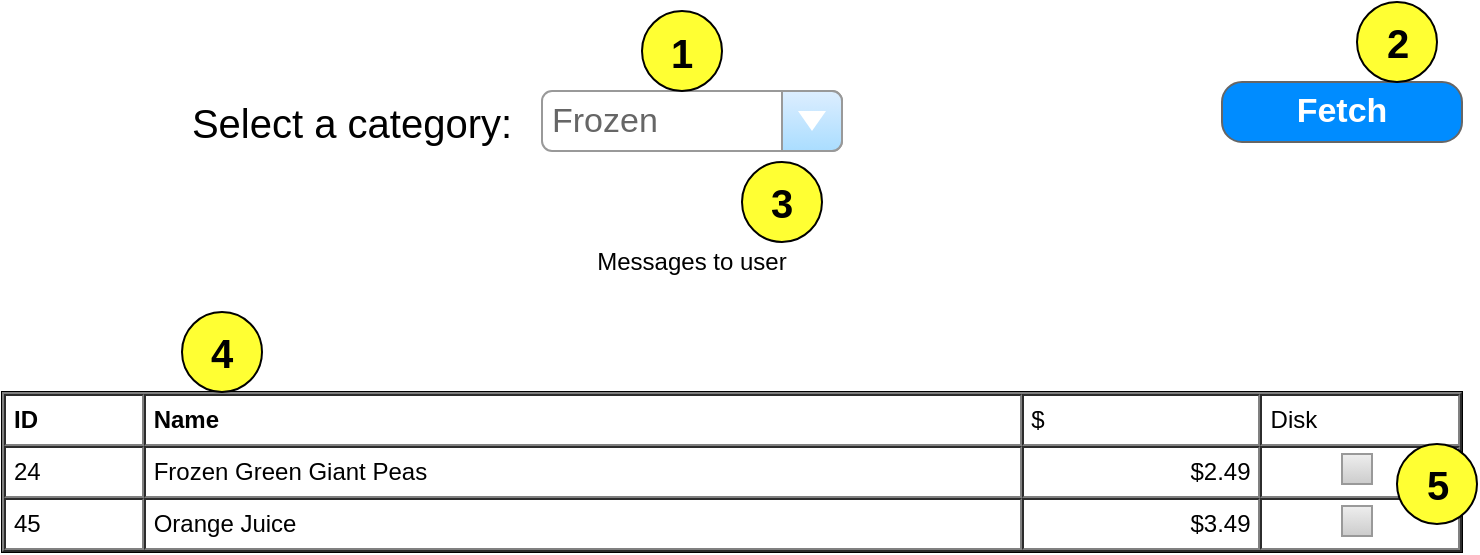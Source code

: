 <mxfile version="12.2.6" type="device" pages="1"><diagram id="JHMKBiwEheFq5ULmZMss" name="Page-1"><mxGraphModel dx="1408" dy="780" grid="1" gridSize="10" guides="1" tooltips="1" connect="1" arrows="1" fold="1" page="1" pageScale="1" pageWidth="850" pageHeight="1100" math="0" shadow="0"><root><mxCell id="0"/><mxCell id="1" parent="0"/><mxCell id="R4oI_hKyQpIq1jDEW_76-2" value="&lt;font style=&quot;font-size: 20px&quot;&gt;Select a category:&lt;/font&gt;" style="text;html=1;align=center;verticalAlign=middle;whiteSpace=wrap;rounded=0;" vertex="1" parent="1"><mxGeometry x="170" y="199" width="170" height="21" as="geometry"/></mxCell><mxCell id="R4oI_hKyQpIq1jDEW_76-4" value="Frozen" style="strokeWidth=1;shadow=0;dashed=0;align=center;html=1;shape=mxgraph.mockup.forms.comboBox;strokeColor=#999999;fillColor=#ddeeff;align=left;fillColor2=#aaddff;mainText=;fontColor=#666666;fontSize=17;spacingLeft=3;" vertex="1" parent="1"><mxGeometry x="350" y="194.5" width="150" height="30" as="geometry"/></mxCell><mxCell id="R4oI_hKyQpIq1jDEW_76-5" value="Fetch" style="strokeWidth=1;shadow=0;dashed=0;align=center;html=1;shape=mxgraph.mockup.buttons.button;strokeColor=#666666;fontColor=#ffffff;mainText=;buttonStyle=round;fontSize=17;fontStyle=1;fillColor=#008cff;whiteSpace=wrap;" vertex="1" parent="1"><mxGeometry x="690" y="190" width="120" height="30" as="geometry"/></mxCell><mxCell id="R4oI_hKyQpIq1jDEW_76-6" value="Messages to user" style="text;html=1;strokeColor=none;fillColor=none;align=center;verticalAlign=middle;whiteSpace=wrap;rounded=0;" vertex="1" parent="1"><mxGeometry x="350" y="270" width="150" height="20" as="geometry"/></mxCell><mxCell id="R4oI_hKyQpIq1jDEW_76-7" value="&lt;table cellpadding=&quot;4&quot; cellspacing=&quot;0&quot; border=&quot;1&quot; style=&quot;font-size: 1em ; width: 100% ; height: 100%&quot;&gt;&lt;tbody&gt;&lt;tr&gt;&lt;th&gt;ID&lt;/th&gt;&lt;th&gt;Name&lt;/th&gt;&lt;td&gt;$&lt;/td&gt;&lt;td&gt;Disk&lt;/td&gt;&lt;/tr&gt;&lt;tr&gt;&lt;td&gt;24&lt;/td&gt;&lt;td&gt;Frozen Green Giant Peas&lt;/td&gt;&lt;td style=&quot;text-align: right&quot;&gt;$2.49&lt;/td&gt;&lt;td&gt;&lt;br&gt;&lt;/td&gt;&lt;/tr&gt;&lt;tr&gt;&lt;td&gt;45&lt;/td&gt;&lt;td&gt;Orange Juice&lt;/td&gt;&lt;td style=&quot;text-align: right&quot;&gt;$3.49&lt;/td&gt;&lt;td&gt;&lt;br&gt;&lt;/td&gt;&lt;/tr&gt;&lt;/tbody&gt;&lt;/table&gt; " style="verticalAlign=top;align=left;overflow=fill;fontSize=12;fontFamily=Helvetica;html=1" vertex="1" parent="1"><mxGeometry x="80" y="345" width="730" height="80" as="geometry"/></mxCell><mxCell id="R4oI_hKyQpIq1jDEW_76-10" value="" style="strokeWidth=1;shadow=0;dashed=0;align=center;html=1;shape=mxgraph.mockup.forms.rrect;rSize=0;fillColor=#eeeeee;strokeColor=#999999;gradientColor=#cccccc;align=left;spacingLeft=4;fontSize=17;fontColor=#666666;labelPosition=right;" vertex="1" parent="1"><mxGeometry x="750" y="376" width="15" height="15" as="geometry"/></mxCell><mxCell id="R4oI_hKyQpIq1jDEW_76-15" value="" style="strokeWidth=1;shadow=0;dashed=0;align=center;html=1;shape=mxgraph.mockup.forms.rrect;rSize=0;fillColor=#eeeeee;strokeColor=#999999;gradientColor=#cccccc;align=left;spacingLeft=4;fontSize=17;fontColor=#666666;labelPosition=right;" vertex="1" parent="1"><mxGeometry x="750" y="402" width="15" height="15" as="geometry"/></mxCell><mxCell id="R4oI_hKyQpIq1jDEW_76-16" value="&lt;b&gt;&lt;font style=&quot;font-size: 20px&quot;&gt;1&lt;/font&gt;&lt;/b&gt;" style="text;html=1;strokeColor=#000000;fillColor=#FFFF33;align=center;verticalAlign=middle;whiteSpace=wrap;rounded=1;arcSize=50;" vertex="1" parent="1"><mxGeometry x="400" y="154.5" width="40" height="40" as="geometry"/></mxCell><mxCell id="R4oI_hKyQpIq1jDEW_76-18" value="&lt;b&gt;&lt;font style=&quot;font-size: 20px&quot;&gt;2&lt;/font&gt;&lt;/b&gt;" style="text;html=1;strokeColor=#000000;fillColor=#FFFF33;align=center;verticalAlign=middle;whiteSpace=wrap;rounded=1;arcSize=50;" vertex="1" parent="1"><mxGeometry x="757.5" y="150" width="40" height="40" as="geometry"/></mxCell><mxCell id="R4oI_hKyQpIq1jDEW_76-19" value="&lt;b&gt;&lt;font style=&quot;font-size: 20px&quot;&gt;3&lt;/font&gt;&lt;/b&gt;&lt;span style=&quot;color: rgba(0 , 0 , 0 , 0) ; font-family: monospace ; font-size: 0px ; white-space: nowrap&quot;&gt;%3CmxGraphModel%3E%3Croot%3E%3CmxCell%20id%3D%220%22%2F%3E%3CmxCell%20id%3D%221%22%20parent%3D%220%22%2F%3E%3CmxCell%20id%3D%222%22%20value%3D%22%26lt%3Bb%26gt%3B%26lt%3Bfont%20style%3D%26quot%3Bfont-size%3A%2020px%26quot%3B%26gt%3B1%26lt%3B%2Ffont%26gt%3B%26lt%3B%2Fb%26gt%3B%22%20style%3D%22text%3Bhtml%3D1%3BstrokeColor%3D%23000000%3BfillColor%3D%23FFFF33%3Balign%3Dcenter%3BverticalAlign%3Dmiddle%3BwhiteSpace%3Dwrap%3Brounded%3D1%3BarcSize%3D50%3B%22%20vertex%3D%221%22%20parent%3D%221%22%3E%3CmxGeometry%20x%3D%22400%22%20y%3D%22154.5%22%20width%3D%2240%22%20height%3D%2240%22%20as%3D%22geometry%22%2F%3E%3C%2FmxCell%3E%3C%2Froot%3E%3C%2FmxGraphModel%3E&lt;/span&gt;" style="text;html=1;strokeColor=#000000;fillColor=#FFFF33;align=center;verticalAlign=middle;whiteSpace=wrap;rounded=1;arcSize=50;" vertex="1" parent="1"><mxGeometry x="450" y="230" width="40" height="40" as="geometry"/></mxCell><mxCell id="R4oI_hKyQpIq1jDEW_76-20" value="&lt;b&gt;&lt;font style=&quot;font-size: 20px&quot;&gt;4&lt;/font&gt;&lt;/b&gt;" style="text;html=1;strokeColor=#000000;fillColor=#FFFF33;align=center;verticalAlign=middle;whiteSpace=wrap;rounded=1;arcSize=50;" vertex="1" parent="1"><mxGeometry x="170" y="305" width="40" height="40" as="geometry"/></mxCell><mxCell id="R4oI_hKyQpIq1jDEW_76-21" value="&lt;b&gt;&lt;font style=&quot;font-size: 20px&quot;&gt;5&lt;/font&gt;&lt;/b&gt;" style="text;html=1;strokeColor=#000000;fillColor=#FFFF33;align=center;verticalAlign=middle;whiteSpace=wrap;rounded=1;arcSize=50;" vertex="1" parent="1"><mxGeometry x="777.5" y="371" width="40" height="40" as="geometry"/></mxCell></root></mxGraphModel></diagram></mxfile>